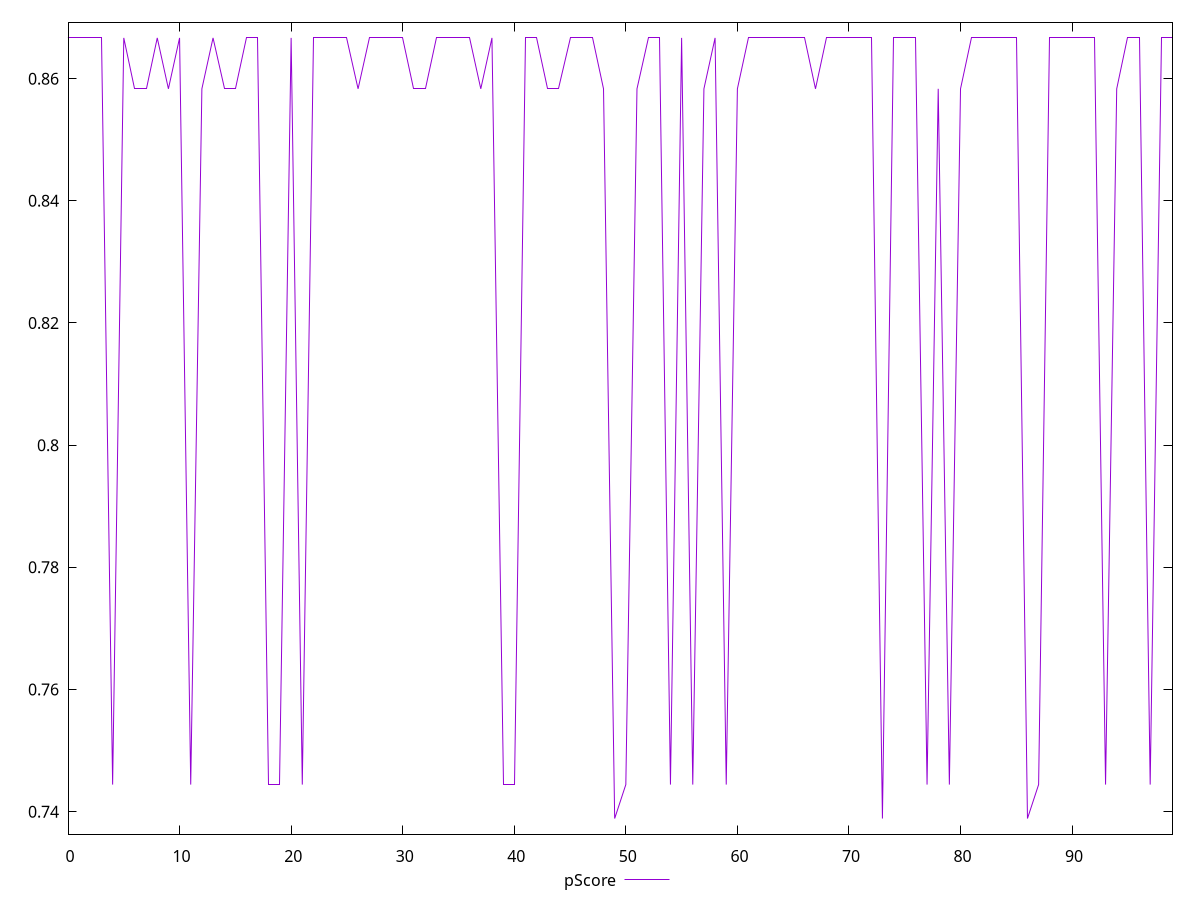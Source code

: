 reset

$pScore <<EOF
0 0.8666666666666667
1 0.8666666666666667
2 0.8666666666666667
3 0.8666666666666667
4 0.7444444444444445
5 0.8666666666666667
6 0.8583333333333334
7 0.8583333333333334
8 0.8666666666666667
9 0.8583333333333334
10 0.8666666666666667
11 0.7444444444444445
12 0.8583333333333334
13 0.8666666666666667
14 0.8583333333333334
15 0.8583333333333334
16 0.8666666666666667
17 0.8666666666666667
18 0.7444444444444445
19 0.7444444444444445
20 0.8666666666666667
21 0.7444444444444445
22 0.8666666666666667
23 0.8666666666666667
24 0.8666666666666667
25 0.8666666666666667
26 0.8583333333333334
27 0.8666666666666667
28 0.8666666666666667
29 0.8666666666666667
30 0.8666666666666667
31 0.8583333333333334
32 0.8583333333333334
33 0.8666666666666667
34 0.8666666666666667
35 0.8666666666666667
36 0.8666666666666667
37 0.8583333333333334
38 0.8666666666666667
39 0.7444444444444445
40 0.7444444444444445
41 0.8666666666666667
42 0.8666666666666667
43 0.8583333333333334
44 0.8583333333333334
45 0.8666666666666667
46 0.8666666666666667
47 0.8666666666666667
48 0.8583333333333334
49 0.7388888888888889
50 0.7444444444444445
51 0.8583333333333334
52 0.8666666666666667
53 0.8666666666666667
54 0.7444444444444445
55 0.8666666666666667
56 0.7444444444444445
57 0.8583333333333334
58 0.8666666666666667
59 0.7444444444444445
60 0.8583333333333334
61 0.8666666666666667
62 0.8666666666666667
63 0.8666666666666667
64 0.8666666666666667
65 0.8666666666666667
66 0.8666666666666667
67 0.8583333333333334
68 0.8666666666666667
69 0.8666666666666667
70 0.8666666666666667
71 0.8666666666666667
72 0.8666666666666667
73 0.7388888888888889
74 0.8666666666666667
75 0.8666666666666667
76 0.8666666666666667
77 0.7444444444444445
78 0.8583333333333334
79 0.7444444444444445
80 0.8583333333333334
81 0.8666666666666667
82 0.8666666666666667
83 0.8666666666666667
84 0.8666666666666667
85 0.8666666666666667
86 0.7388888888888889
87 0.7444444444444445
88 0.8666666666666667
89 0.8666666666666667
90 0.8666666666666667
91 0.8666666666666667
92 0.8666666666666667
93 0.7444444444444445
94 0.8583333333333334
95 0.8666666666666667
96 0.8666666666666667
97 0.7444444444444445
98 0.8666666666666667
99 0.8666666666666667
EOF

set key outside below
set xrange [0:99]
set yrange [0.7363333333333334:0.8692222222222222]
set trange [0.7363333333333334:0.8692222222222222]
set terminal svg size 640, 500 enhanced background rgb 'white'
set output "report_00008_2021-01-22T20:58:29.167/uses-http2/samples/pages+cached+noexternal+nosvg/pScore/values.svg"

plot $pScore title "pScore" with line

reset

